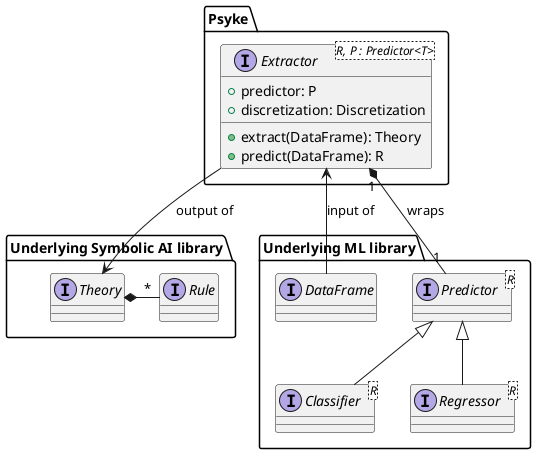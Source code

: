 @startuml
package "Underlying ML library" as ML {
  interface Predictor<R>
  interface DataFrame

  interface Classifier<R>
  interface Regressor<R>

  Predictor <|-- Classifier
  Predictor <|-- Regressor
}

package "Underlying Symbolic AI library" as AI {
  interface Rule
  interface Theory

  Theory " " *-right- "*" Rule
}

package Psyke {
  interface Extractor<R, P : Predictor<T>> {
    + predictor: P
    + discretization: Discretization
    + extract(DataFrame): Theory
    + predict(DataFrame): R
  }
}

Extractor "1" *-- "1" Predictor: wraps

DataFrame -left-> Extractor: input of
Extractor --> Theory: output of
@enduml